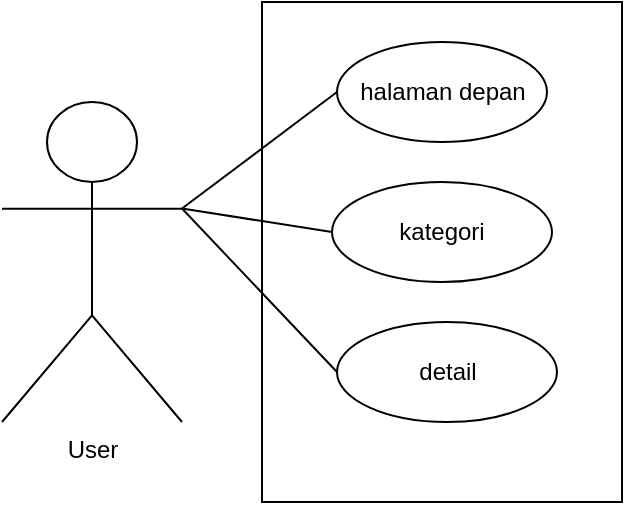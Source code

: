 <mxfile version="24.7.6">
  <diagram name="Halaman-1" id="NB6VaOkHnZa1Gu3yGPGT">
    <mxGraphModel dx="880" dy="468" grid="1" gridSize="10" guides="1" tooltips="1" connect="1" arrows="1" fold="1" page="1" pageScale="1" pageWidth="827" pageHeight="1169" math="0" shadow="0">
      <root>
        <mxCell id="0" />
        <mxCell id="1" parent="0" />
        <mxCell id="EA0jJWRdp2QFXryNx3G9-1" value="User&lt;div&gt;&lt;br&gt;&lt;/div&gt;" style="shape=umlActor;verticalLabelPosition=bottom;verticalAlign=top;html=1;outlineConnect=0;" vertex="1" parent="1">
          <mxGeometry x="60" y="180" width="90" height="160" as="geometry" />
        </mxCell>
        <mxCell id="EA0jJWRdp2QFXryNx3G9-3" value="" style="rounded=0;whiteSpace=wrap;html=1;" vertex="1" parent="1">
          <mxGeometry x="190" y="130" width="180" height="250" as="geometry" />
        </mxCell>
        <mxCell id="EA0jJWRdp2QFXryNx3G9-4" value="halaman depan" style="ellipse;whiteSpace=wrap;html=1;" vertex="1" parent="1">
          <mxGeometry x="227.5" y="150" width="105" height="50" as="geometry" />
        </mxCell>
        <mxCell id="EA0jJWRdp2QFXryNx3G9-5" value="kategori" style="ellipse;whiteSpace=wrap;html=1;" vertex="1" parent="1">
          <mxGeometry x="225" y="220" width="110" height="50" as="geometry" />
        </mxCell>
        <mxCell id="EA0jJWRdp2QFXryNx3G9-6" value="detail" style="ellipse;whiteSpace=wrap;html=1;" vertex="1" parent="1">
          <mxGeometry x="227.5" y="290" width="110" height="50" as="geometry" />
        </mxCell>
        <mxCell id="EA0jJWRdp2QFXryNx3G9-7" value="" style="endArrow=none;html=1;rounded=0;entryX=0;entryY=0.5;entryDx=0;entryDy=0;exitX=1;exitY=0.333;exitDx=0;exitDy=0;exitPerimeter=0;" edge="1" parent="1" source="EA0jJWRdp2QFXryNx3G9-1" target="EA0jJWRdp2QFXryNx3G9-4">
          <mxGeometry width="50" height="50" relative="1" as="geometry">
            <mxPoint x="150" y="230" as="sourcePoint" />
            <mxPoint x="200" y="180" as="targetPoint" />
            <Array as="points" />
          </mxGeometry>
        </mxCell>
        <mxCell id="EA0jJWRdp2QFXryNx3G9-8" value="" style="endArrow=none;html=1;rounded=0;entryX=0;entryY=0.5;entryDx=0;entryDy=0;exitX=1;exitY=0.333;exitDx=0;exitDy=0;exitPerimeter=0;" edge="1" parent="1" source="EA0jJWRdp2QFXryNx3G9-1" target="EA0jJWRdp2QFXryNx3G9-5">
          <mxGeometry width="50" height="50" relative="1" as="geometry">
            <mxPoint x="130" y="285" as="sourcePoint" />
            <mxPoint x="180" y="235" as="targetPoint" />
          </mxGeometry>
        </mxCell>
        <mxCell id="EA0jJWRdp2QFXryNx3G9-9" value="" style="endArrow=none;html=1;rounded=0;entryX=0;entryY=0.5;entryDx=0;entryDy=0;exitX=1;exitY=0.333;exitDx=0;exitDy=0;exitPerimeter=0;" edge="1" parent="1" source="EA0jJWRdp2QFXryNx3G9-1" target="EA0jJWRdp2QFXryNx3G9-6">
          <mxGeometry width="50" height="50" relative="1" as="geometry">
            <mxPoint x="140" y="300" as="sourcePoint" />
            <mxPoint x="190" y="250" as="targetPoint" />
          </mxGeometry>
        </mxCell>
      </root>
    </mxGraphModel>
  </diagram>
</mxfile>
